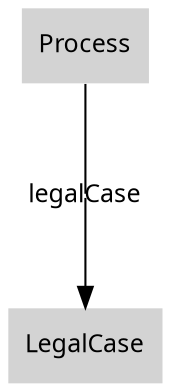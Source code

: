 digraph Scheduling {
graph [overlap=false];
cpt_1 [fontsize=12, fontname=Sans, label=LegalCase, shape=plaintext, style=filled, URL="Atlas.php?content=Concept&User=&Script=fsVIROENG.adl&Concept=(.fsVIROENG.adl)LegalCase"];
cpt_2 [fontsize=12, fontname=Sans, label=Process, shape=plaintext, style=filled, URL="Atlas.php?content=Concept&User=&Script=fsVIROENG.adl&Concept=(.fsVIROENG.adl)Process"];
relName_1 [fontsize=12, fontname=Sans, label=legalCase, shape=plaintext, bgcolor=white, URL="Atlas.php?content=Relatiedetails&User=&Script=fsVIROENG.adl&Relatiedetails=(.fsVIROENG.adl)legalCase[Process*LegalCase]"];
cpt_2 -> relName_1 [len=1.2, arrowhead=none, arrowtail=none, headclip=false, dir=both];
relName_1 -> cpt_1 [len=1.2, arrowhead=normal, arrowtail=none, tailclip=false];
}
